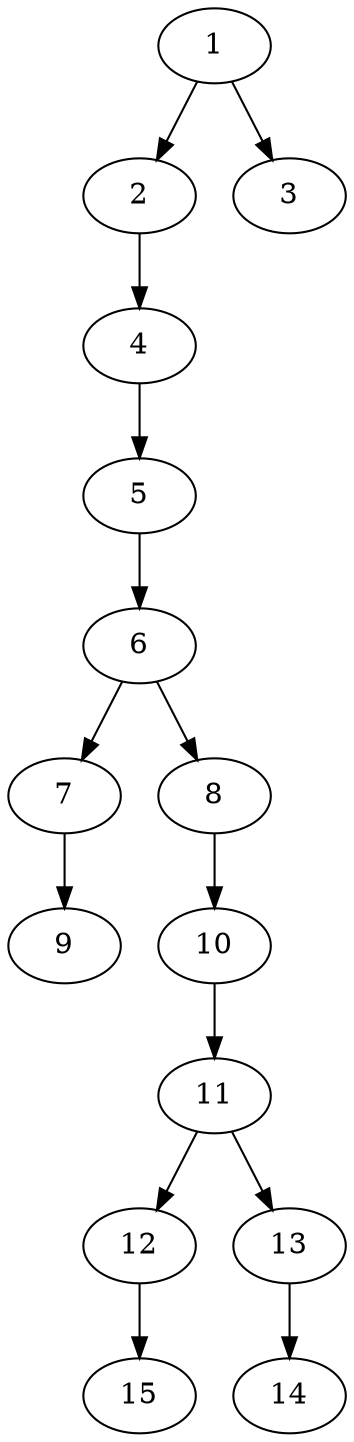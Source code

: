 // DAG (tier=1-easy, mode=data, n=15, ccr=0.347, fat=0.398, density=0.210, regular=0.678, jump=0.091, mindata=1048576, maxdata=8388608)
// DAG automatically generated by daggen at Sun Aug 24 16:33:33 2025
// /home/ermia/Project/Environments/daggen/bin/daggen --dot --ccr 0.347 --fat 0.398 --regular 0.678 --density 0.210 --jump 0.091 --mindata 1048576 --maxdata 8388608 -n 15 
digraph G {
  1 [size="25476269336122828", alpha="0.15", expect_size="12738134668061414"]
  1 -> 2 [size ="40970800332800"]
  1 -> 3 [size ="40970800332800"]
  2 [size="4982552426869590", alpha="0.06", expect_size="2491276213434795"]
  2 -> 4 [size ="278024045985792"]
  3 [size="162388106088331136", alpha="0.19", expect_size="81194053044165568"]
  4 [size="2458734494524800", alpha="0.06", expect_size="1229367247262400"]
  4 -> 5 [size ="77524159692800"]
  5 [size="3815605540826906624", alpha="0.19", expect_size="1907802770413453312"]
  5 -> 6 [size ="19534350123008"]
  6 [size="131531195096047536", alpha="0.14", expect_size="65765597548023768"]
  6 -> 7 [size ="53440264798208"]
  6 -> 8 [size ="53440264798208"]
  7 [size="266309705060730752", alpha="0.04", expect_size="133154852530365376"]
  7 -> 9 [size ="97715279101952"]
  8 [size="12003703722757586944", alpha="0.07", expect_size="6001851861378793472"]
  8 -> 10 [size ="41940489863168"]
  9 [size="8635517307147765", alpha="0.08", expect_size="4317758653573882"]
  10 [size="2791390464456594", alpha="0.19", expect_size="1395695232228297"]
  10 -> 11 [size ="169341240737792"]
  11 [size="77690939138755264512", alpha="0.14", expect_size="38845469569377632256"]
  11 -> 12 [size ="145658858176512"]
  11 -> 13 [size ="145658858176512"]
  12 [size="320489830400852492288", alpha="0.17", expect_size="160244915200426246144"]
  12 -> 15 [size ="374656112525312"]
  13 [size="18734750596495504", alpha="0.04", expect_size="9367375298247752"]
  13 -> 14 [size ="9622077308928"]
  14 [size="288944982426329408", alpha="0.19", expect_size="144472491213164704"]
  15 [size="150869421937681216", alpha="0.09", expect_size="75434710968840608"]
}